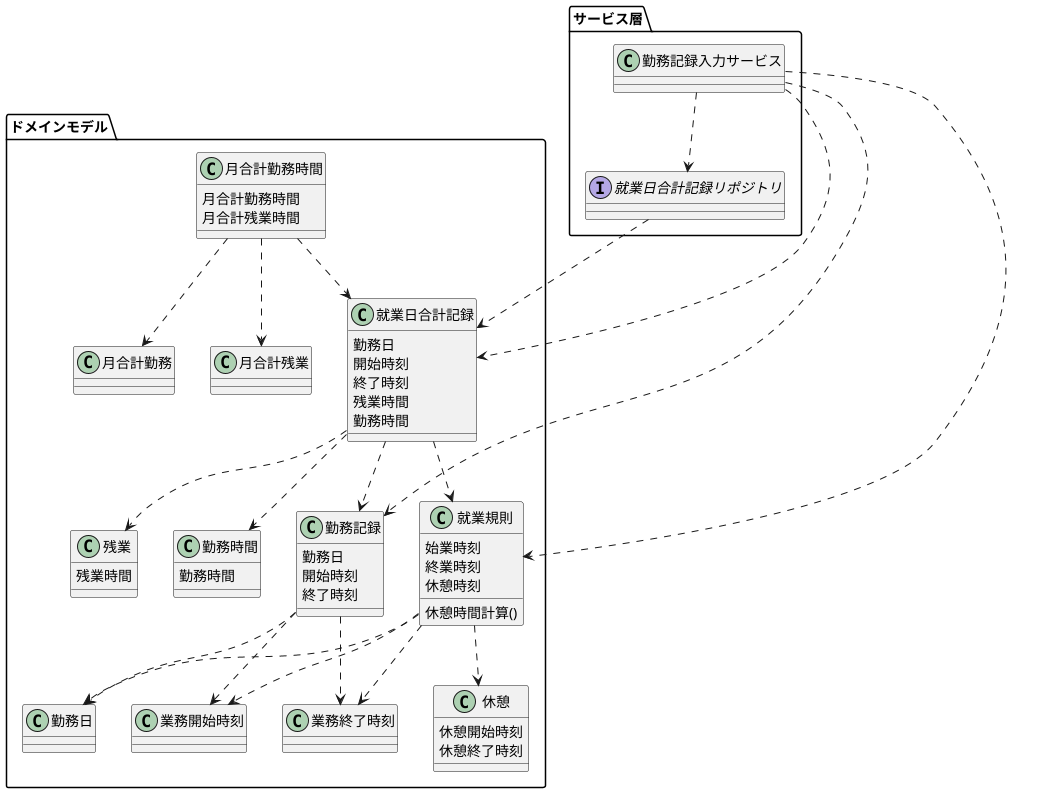 @startuml kintaiD
package ドメインモデル{
    class 勤務記録{
        勤務日
        開始時刻
        終了時刻
    }
    class 就業規則{
        始業時刻
        終業時刻
        休憩時刻

        休憩時間計算()
    }
    class 勤務日{
    }
    class 業務開始時刻{
    }
    class 業務終了時刻{
    }

    class 休憩{
        休憩開始時刻
        休憩終了時刻
    }
    class 残業{
        残業時間
    }
    
    class 勤務時間{
        勤務時間
    }
    class 就業日合計記録{
        勤務日
        開始時刻
        終了時刻
        残業時間
        勤務時間
    }
    class 月合計勤務時間{
        月合計勤務時間
        月合計残業時間
    }
    class 月合計勤務{
    }
    class 月合計残業{
    }
    就業日合計記録 ..> 勤務時間
    就業日合計記録 ..> 残業
    就業日合計記録 ..> 就業規則
    就業日合計記録 ..> 勤務記録

    就業規則 ..> 休憩
    就業規則 ..> 勤務日
    就業規則 ..> 業務開始時刻
    就業規則 ..> 業務終了時刻
    
    勤務記録 ..> 勤務日
    勤務記録 ..> 業務開始時刻
    勤務記録 ..> 業務終了時刻

    月合計勤務時間 ..> 就業日合計記録
    月合計勤務時間 ..> 月合計勤務
    月合計勤務時間 ..> 月合計残業
}
package サービス層{
    class 勤務記録入力サービス{

    }
    interface 就業日合計記録リポジトリ{

    }
    勤務記録入力サービス ..> 就業日合計記録
    勤務記録入力サービス ..> 就業日合計記録リポジトリ
    勤務記録入力サービス ..> 勤務記録
    就業日合計記録リポジトリ..> 就業日合計記録
    勤務記録入力サービス ..> 就業規則
    
}
@enduml